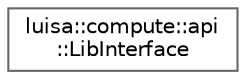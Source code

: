 digraph "类继承关系图"
{
 // LATEX_PDF_SIZE
  bgcolor="transparent";
  edge [fontname=Helvetica,fontsize=10,labelfontname=Helvetica,labelfontsize=10];
  node [fontname=Helvetica,fontsize=10,shape=box,height=0.2,width=0.4];
  rankdir="LR";
  Node0 [id="Node000000",label="luisa::compute::api\l::LibInterface",height=0.2,width=0.4,color="grey40", fillcolor="white", style="filled",URL="$structluisa_1_1compute_1_1api_1_1_lib_interface.html",tooltip=" "];
}
